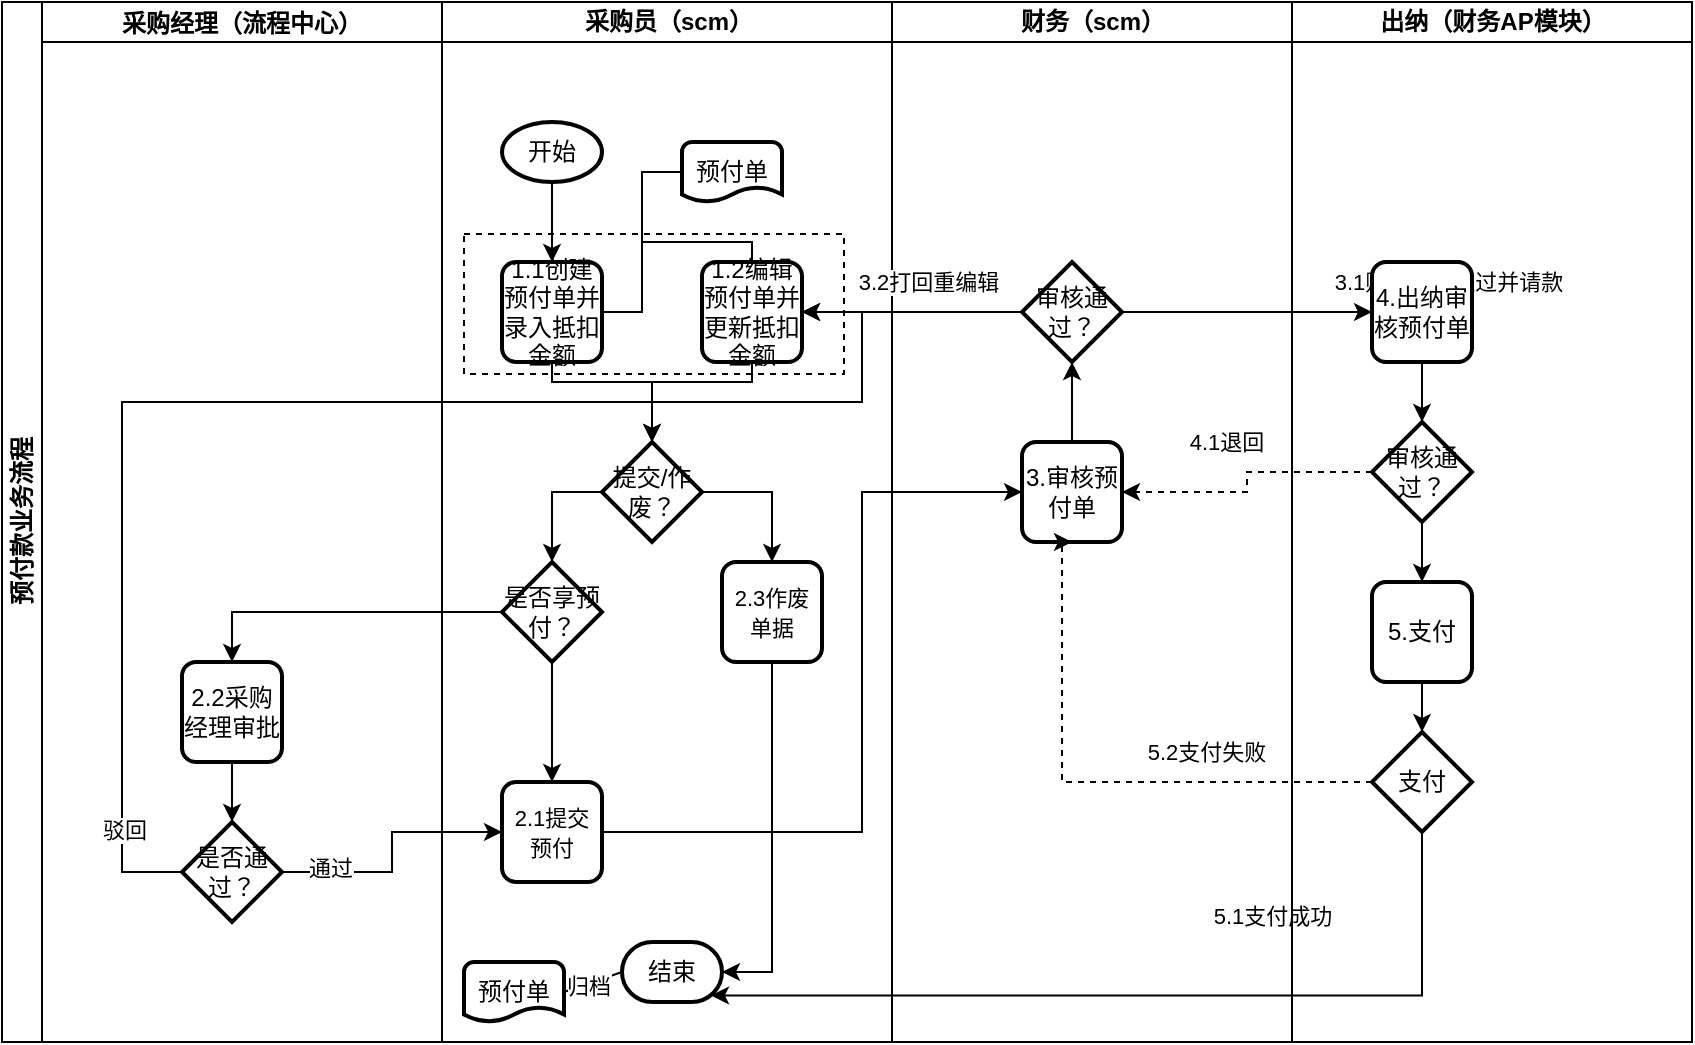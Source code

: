 <mxfile version="19.0.3" type="github" pages="3">
  <diagram id="W6HGTKn-jRhKpeLh2AHC" name="预付业务流程">
    <mxGraphModel dx="912" dy="620" grid="1" gridSize="10" guides="1" tooltips="1" connect="1" arrows="1" fold="1" page="1" pageScale="2" pageWidth="827" pageHeight="1169" math="0" shadow="0">
      <root>
        <mxCell id="0" />
        <mxCell id="1" parent="0" />
        <mxCell id="T7JFVsmEhw-aMUsfRaLt-5" value="预付款业务流程" style="swimlane;html=1;childLayout=stackLayout;resizeParent=1;resizeParentMax=0;startSize=20;horizontal=0;horizontalStack=1;" vertex="1" parent="1">
          <mxGeometry x="10" y="10" width="845" height="520" as="geometry">
            <mxRectangle x="120" y="90" width="50" height="40" as="alternateBounds" />
          </mxGeometry>
        </mxCell>
        <mxCell id="KYZfh-rwylgW9C_j4u6q-3" value="采购经理（流程中心）" style="swimlane;startSize=20;shadow=0;fontColor=#000000;" vertex="1" parent="T7JFVsmEhw-aMUsfRaLt-5">
          <mxGeometry x="20" width="200" height="520" as="geometry" />
        </mxCell>
        <mxCell id="KYZfh-rwylgW9C_j4u6q-55" value="" style="edgeStyle=orthogonalEdgeStyle;rounded=0;orthogonalLoop=1;jettySize=auto;html=1;fontColor=#000000;startArrow=none;startFill=0;endArrow=classic;endFill=1;strokeColor=#000000;" edge="1" parent="KYZfh-rwylgW9C_j4u6q-3" source="KYZfh-rwylgW9C_j4u6q-4" target="KYZfh-rwylgW9C_j4u6q-54">
          <mxGeometry relative="1" as="geometry" />
        </mxCell>
        <mxCell id="KYZfh-rwylgW9C_j4u6q-4" value="2.2采购经理审批" style="rounded=1;whiteSpace=wrap;html=1;absoluteArcSize=1;arcSize=14;strokeWidth=2;imageWidth=12;imageHeight=12;" vertex="1" parent="KYZfh-rwylgW9C_j4u6q-3">
          <mxGeometry x="70" y="330" width="50" height="50" as="geometry" />
        </mxCell>
        <mxCell id="KYZfh-rwylgW9C_j4u6q-54" value="是否通过？" style="strokeWidth=2;html=1;shape=mxgraph.flowchart.decision;whiteSpace=wrap;" vertex="1" parent="KYZfh-rwylgW9C_j4u6q-3">
          <mxGeometry x="70" y="410" width="50" height="50" as="geometry" />
        </mxCell>
        <mxCell id="T7JFVsmEhw-aMUsfRaLt-6" value="采购员（scm）" style="swimlane;html=1;startSize=20;" vertex="1" parent="T7JFVsmEhw-aMUsfRaLt-5">
          <mxGeometry x="220" width="225" height="520" as="geometry" />
        </mxCell>
        <mxCell id="T7JFVsmEhw-aMUsfRaLt-48" value="" style="rounded=0;whiteSpace=wrap;html=1;dashed=1;" vertex="1" parent="T7JFVsmEhw-aMUsfRaLt-6">
          <mxGeometry x="11" y="116" width="190" height="70" as="geometry" />
        </mxCell>
        <mxCell id="T7JFVsmEhw-aMUsfRaLt-1" value="开始" style="strokeWidth=2;html=1;shape=mxgraph.flowchart.start_1;whiteSpace=wrap;" vertex="1" parent="T7JFVsmEhw-aMUsfRaLt-6">
          <mxGeometry x="30" y="60" width="50" height="30" as="geometry" />
        </mxCell>
        <mxCell id="T7JFVsmEhw-aMUsfRaLt-9" value="" style="edgeStyle=orthogonalEdgeStyle;rounded=0;orthogonalLoop=1;jettySize=auto;html=1;entryX=0.5;entryY=0;entryDx=0;entryDy=0;entryPerimeter=0;" edge="1" parent="T7JFVsmEhw-aMUsfRaLt-6" source="T7JFVsmEhw-aMUsfRaLt-2" target="T7JFVsmEhw-aMUsfRaLt-30">
          <mxGeometry relative="1" as="geometry">
            <Array as="points">
              <mxPoint x="55" y="190" />
              <mxPoint x="105" y="190" />
            </Array>
          </mxGeometry>
        </mxCell>
        <mxCell id="T7JFVsmEhw-aMUsfRaLt-38" style="edgeStyle=orthogonalEdgeStyle;rounded=0;orthogonalLoop=1;jettySize=auto;html=1;entryX=0;entryY=0.5;entryDx=0;entryDy=0;entryPerimeter=0;endArrow=none;endFill=0;" edge="1" parent="T7JFVsmEhw-aMUsfRaLt-6" source="T7JFVsmEhw-aMUsfRaLt-2" target="T7JFVsmEhw-aMUsfRaLt-37">
          <mxGeometry relative="1" as="geometry" />
        </mxCell>
        <mxCell id="T7JFVsmEhw-aMUsfRaLt-2" value="1.1创建预付单并录入抵扣金额" style="rounded=1;whiteSpace=wrap;html=1;absoluteArcSize=1;arcSize=14;strokeWidth=2;imageWidth=12;imageHeight=12;" vertex="1" parent="T7JFVsmEhw-aMUsfRaLt-6">
          <mxGeometry x="30" y="130" width="50" height="50" as="geometry" />
        </mxCell>
        <mxCell id="T7JFVsmEhw-aMUsfRaLt-3" value="" style="edgeStyle=orthogonalEdgeStyle;rounded=0;orthogonalLoop=1;jettySize=auto;html=1;" edge="1" parent="T7JFVsmEhw-aMUsfRaLt-6" source="T7JFVsmEhw-aMUsfRaLt-1" target="T7JFVsmEhw-aMUsfRaLt-2">
          <mxGeometry relative="1" as="geometry" />
        </mxCell>
        <mxCell id="T7JFVsmEhw-aMUsfRaLt-21" value="结束" style="strokeWidth=2;html=1;shape=mxgraph.flowchart.terminator;whiteSpace=wrap;direction=west;" vertex="1" parent="T7JFVsmEhw-aMUsfRaLt-6">
          <mxGeometry x="90" y="470" width="50" height="30" as="geometry" />
        </mxCell>
        <mxCell id="T7JFVsmEhw-aMUsfRaLt-39" style="edgeStyle=orthogonalEdgeStyle;rounded=0;orthogonalLoop=1;jettySize=auto;html=1;entryX=0;entryY=0.5;entryDx=0;entryDy=0;entryPerimeter=0;endArrow=none;endFill=0;" edge="1" parent="T7JFVsmEhw-aMUsfRaLt-6" source="T7JFVsmEhw-aMUsfRaLt-22" target="T7JFVsmEhw-aMUsfRaLt-37">
          <mxGeometry relative="1" as="geometry">
            <Array as="points">
              <mxPoint x="155" y="120" />
              <mxPoint x="100" y="120" />
              <mxPoint x="100" y="85" />
            </Array>
          </mxGeometry>
        </mxCell>
        <mxCell id="T7JFVsmEhw-aMUsfRaLt-22" value="1.2编辑预付单并更新抵扣金额" style="rounded=1;whiteSpace=wrap;html=1;absoluteArcSize=1;arcSize=14;strokeWidth=2;imageWidth=12;imageHeight=12;" vertex="1" parent="T7JFVsmEhw-aMUsfRaLt-6">
          <mxGeometry x="130" y="130" width="50" height="50" as="geometry" />
        </mxCell>
        <mxCell id="T7JFVsmEhw-aMUsfRaLt-32" style="edgeStyle=orthogonalEdgeStyle;rounded=0;orthogonalLoop=1;jettySize=auto;html=1;entryX=0.5;entryY=0;entryDx=0;entryDy=0;" edge="1" parent="T7JFVsmEhw-aMUsfRaLt-6" source="T7JFVsmEhw-aMUsfRaLt-30" target="T7JFVsmEhw-aMUsfRaLt-53">
          <mxGeometry relative="1" as="geometry" />
        </mxCell>
        <mxCell id="KYZfh-rwylgW9C_j4u6q-52" style="edgeStyle=orthogonalEdgeStyle;rounded=0;orthogonalLoop=1;jettySize=auto;html=1;entryX=0.5;entryY=0;entryDx=0;entryDy=0;entryPerimeter=0;fontColor=#000000;startArrow=none;startFill=0;endArrow=classic;endFill=1;strokeColor=#000000;exitX=0;exitY=0.5;exitDx=0;exitDy=0;exitPerimeter=0;" edge="1" parent="T7JFVsmEhw-aMUsfRaLt-6" source="T7JFVsmEhw-aMUsfRaLt-30" target="KYZfh-rwylgW9C_j4u6q-50">
          <mxGeometry relative="1" as="geometry" />
        </mxCell>
        <mxCell id="T7JFVsmEhw-aMUsfRaLt-30" value="提交/作废？" style="strokeWidth=2;html=1;shape=mxgraph.flowchart.decision;whiteSpace=wrap;" vertex="1" parent="T7JFVsmEhw-aMUsfRaLt-6">
          <mxGeometry x="80" y="220" width="50" height="50" as="geometry" />
        </mxCell>
        <mxCell id="T7JFVsmEhw-aMUsfRaLt-31" style="edgeStyle=orthogonalEdgeStyle;rounded=0;orthogonalLoop=1;jettySize=auto;html=1;entryX=0.5;entryY=0;entryDx=0;entryDy=0;entryPerimeter=0;exitX=0.5;exitY=1;exitDx=0;exitDy=0;" edge="1" parent="T7JFVsmEhw-aMUsfRaLt-6" source="T7JFVsmEhw-aMUsfRaLt-22" target="T7JFVsmEhw-aMUsfRaLt-30">
          <mxGeometry relative="1" as="geometry">
            <mxPoint x="155" y="210" as="targetPoint" />
            <Array as="points">
              <mxPoint x="155" y="190" />
              <mxPoint x="105" y="190" />
            </Array>
          </mxGeometry>
        </mxCell>
        <mxCell id="T7JFVsmEhw-aMUsfRaLt-37" value="预付单" style="strokeWidth=2;html=1;shape=mxgraph.flowchart.document2;whiteSpace=wrap;size=0.25;" vertex="1" parent="T7JFVsmEhw-aMUsfRaLt-6">
          <mxGeometry x="120" y="70" width="50" height="30" as="geometry" />
        </mxCell>
        <mxCell id="KYZfh-rwylgW9C_j4u6q-51" style="edgeStyle=none;rounded=0;orthogonalLoop=1;jettySize=auto;html=1;exitX=0.5;exitY=0;exitDx=0;exitDy=0;fontColor=#000000;startArrow=none;startFill=0;endArrow=classic;endFill=1;strokeColor=#F19C99;exitPerimeter=0;" edge="1" parent="T7JFVsmEhw-aMUsfRaLt-6" source="KYZfh-rwylgW9C_j4u6q-50" target="KYZfh-rwylgW9C_j4u6q-50">
          <mxGeometry relative="1" as="geometry" />
        </mxCell>
        <mxCell id="T7JFVsmEhw-aMUsfRaLt-50" value="&lt;span style=&quot;font-size: 11px; background-color: rgb(255, 255, 255);&quot;&gt;2.1提交预付&lt;/span&gt;" style="rounded=1;whiteSpace=wrap;html=1;absoluteArcSize=1;arcSize=14;strokeWidth=2;imageWidth=12;imageHeight=12;" vertex="1" parent="T7JFVsmEhw-aMUsfRaLt-6">
          <mxGeometry x="30" y="390" width="50" height="50" as="geometry" />
        </mxCell>
        <mxCell id="T7JFVsmEhw-aMUsfRaLt-54" style="edgeStyle=orthogonalEdgeStyle;rounded=0;orthogonalLoop=1;jettySize=auto;html=1;entryX=0;entryY=0.5;entryDx=0;entryDy=0;entryPerimeter=0;endArrow=classic;endFill=1;exitX=0.5;exitY=1;exitDx=0;exitDy=0;" edge="1" parent="T7JFVsmEhw-aMUsfRaLt-6" source="T7JFVsmEhw-aMUsfRaLt-53" target="T7JFVsmEhw-aMUsfRaLt-21">
          <mxGeometry relative="1" as="geometry" />
        </mxCell>
        <mxCell id="T7JFVsmEhw-aMUsfRaLt-53" value="&lt;span style=&quot;font-size: 11px; background-color: rgb(255, 255, 255);&quot;&gt;2.3作废单据&lt;/span&gt;" style="rounded=1;whiteSpace=wrap;html=1;absoluteArcSize=1;arcSize=14;strokeWidth=2;imageWidth=12;imageHeight=12;" vertex="1" parent="T7JFVsmEhw-aMUsfRaLt-6">
          <mxGeometry x="140" y="280" width="50" height="50" as="geometry" />
        </mxCell>
        <mxCell id="KYZfh-rwylgW9C_j4u6q-61" style="edgeStyle=none;rounded=0;orthogonalLoop=1;jettySize=auto;html=1;fontColor=#000000;startArrow=none;startFill=0;endArrow=classic;endFill=1;strokeColor=#000000;" edge="1" parent="T7JFVsmEhw-aMUsfRaLt-6" source="KYZfh-rwylgW9C_j4u6q-50" target="T7JFVsmEhw-aMUsfRaLt-50">
          <mxGeometry relative="1" as="geometry" />
        </mxCell>
        <mxCell id="KYZfh-rwylgW9C_j4u6q-50" value="是否享预付？" style="strokeWidth=2;html=1;shape=mxgraph.flowchart.decision;whiteSpace=wrap;" vertex="1" parent="T7JFVsmEhw-aMUsfRaLt-6">
          <mxGeometry x="30" y="280" width="50" height="50" as="geometry" />
        </mxCell>
        <mxCell id="KYZfh-rwylgW9C_j4u6q-83" value="预付单" style="strokeWidth=2;html=1;shape=mxgraph.flowchart.document2;whiteSpace=wrap;size=0.25;" vertex="1" parent="T7JFVsmEhw-aMUsfRaLt-6">
          <mxGeometry x="11" y="480" width="50" height="30" as="geometry" />
        </mxCell>
        <mxCell id="KYZfh-rwylgW9C_j4u6q-84" value="" style="endArrow=none;html=1;rounded=0;fontColor=#000000;strokeColor=#000000;exitX=1;exitY=0.5;exitDx=0;exitDy=0;exitPerimeter=0;entryX=1;entryY=0.5;entryDx=0;entryDy=0;entryPerimeter=0;" edge="1" parent="T7JFVsmEhw-aMUsfRaLt-6" source="T7JFVsmEhw-aMUsfRaLt-21" target="KYZfh-rwylgW9C_j4u6q-83">
          <mxGeometry width="50" height="50" relative="1" as="geometry">
            <mxPoint x="190" y="330" as="sourcePoint" />
            <mxPoint x="240" y="280" as="targetPoint" />
          </mxGeometry>
        </mxCell>
        <mxCell id="KYZfh-rwylgW9C_j4u6q-85" value="归档" style="edgeLabel;html=1;align=center;verticalAlign=middle;resizable=0;points=[];fontColor=#000000;" vertex="1" connectable="0" parent="KYZfh-rwylgW9C_j4u6q-84">
          <mxGeometry x="0.241" y="1" relative="1" as="geometry">
            <mxPoint as="offset" />
          </mxGeometry>
        </mxCell>
        <mxCell id="T7JFVsmEhw-aMUsfRaLt-7" value="财务（scm）" style="swimlane;html=1;startSize=20;" vertex="1" parent="T7JFVsmEhw-aMUsfRaLt-5">
          <mxGeometry x="445" width="200" height="520" as="geometry" />
        </mxCell>
        <mxCell id="T7JFVsmEhw-aMUsfRaLt-15" value="" style="edgeStyle=orthogonalEdgeStyle;rounded=0;orthogonalLoop=1;jettySize=auto;html=1;" edge="1" parent="T7JFVsmEhw-aMUsfRaLt-7" source="T7JFVsmEhw-aMUsfRaLt-10" target="T7JFVsmEhw-aMUsfRaLt-14">
          <mxGeometry relative="1" as="geometry" />
        </mxCell>
        <mxCell id="T7JFVsmEhw-aMUsfRaLt-10" value="3.审核预付单" style="rounded=1;whiteSpace=wrap;html=1;absoluteArcSize=1;arcSize=14;strokeWidth=2;" vertex="1" parent="T7JFVsmEhw-aMUsfRaLt-7">
          <mxGeometry x="65" y="220" width="50" height="50" as="geometry" />
        </mxCell>
        <mxCell id="T7JFVsmEhw-aMUsfRaLt-14" value="审核通过？" style="strokeWidth=2;html=1;shape=mxgraph.flowchart.decision;whiteSpace=wrap;" vertex="1" parent="T7JFVsmEhw-aMUsfRaLt-7">
          <mxGeometry x="65" y="130" width="50" height="50" as="geometry" />
        </mxCell>
        <mxCell id="T7JFVsmEhw-aMUsfRaLt-19" style="rounded=0;orthogonalLoop=1;jettySize=auto;html=1;entryX=0;entryY=0.5;entryDx=0;entryDy=0;" edge="1" parent="T7JFVsmEhw-aMUsfRaLt-5" source="T7JFVsmEhw-aMUsfRaLt-14" target="T7JFVsmEhw-aMUsfRaLt-41">
          <mxGeometry relative="1" as="geometry" />
        </mxCell>
        <mxCell id="T7JFVsmEhw-aMUsfRaLt-20" value="3.1财务审核通过并请款" style="edgeLabel;html=1;align=center;verticalAlign=middle;resizable=0;points=[];" vertex="1" connectable="0" parent="T7JFVsmEhw-aMUsfRaLt-19">
          <mxGeometry x="-0.833" y="-3" relative="1" as="geometry">
            <mxPoint x="152" y="-18" as="offset" />
          </mxGeometry>
        </mxCell>
        <mxCell id="T7JFVsmEhw-aMUsfRaLt-23" style="edgeStyle=orthogonalEdgeStyle;rounded=0;orthogonalLoop=1;jettySize=auto;html=1;" edge="1" parent="T7JFVsmEhw-aMUsfRaLt-5" source="T7JFVsmEhw-aMUsfRaLt-14" target="T7JFVsmEhw-aMUsfRaLt-22">
          <mxGeometry relative="1" as="geometry" />
        </mxCell>
        <mxCell id="T7JFVsmEhw-aMUsfRaLt-29" value="3.2打回重编辑" style="edgeLabel;html=1;align=center;verticalAlign=middle;resizable=0;points=[];" vertex="1" connectable="0" parent="T7JFVsmEhw-aMUsfRaLt-23">
          <mxGeometry x="-0.143" y="1" relative="1" as="geometry">
            <mxPoint y="-16" as="offset" />
          </mxGeometry>
        </mxCell>
        <mxCell id="T7JFVsmEhw-aMUsfRaLt-25" style="edgeStyle=orthogonalEdgeStyle;rounded=0;orthogonalLoop=1;jettySize=auto;html=1;exitX=0.5;exitY=1;exitDx=0;exitDy=0;exitPerimeter=0;entryX=0.11;entryY=0.11;entryDx=0;entryDy=0;entryPerimeter=0;" edge="1" parent="T7JFVsmEhw-aMUsfRaLt-5" source="T7JFVsmEhw-aMUsfRaLt-16" target="T7JFVsmEhw-aMUsfRaLt-21">
          <mxGeometry relative="1" as="geometry">
            <mxPoint x="350" y="485" as="targetPoint" />
            <Array as="points">
              <mxPoint x="710" y="497" />
            </Array>
          </mxGeometry>
        </mxCell>
        <mxCell id="T7JFVsmEhw-aMUsfRaLt-26" value="5.1支付成功" style="edgeLabel;html=1;align=center;verticalAlign=middle;resizable=0;points=[];" vertex="1" connectable="0" parent="T7JFVsmEhw-aMUsfRaLt-25">
          <mxGeometry x="-0.781" y="-4" relative="1" as="geometry">
            <mxPoint x="-71" y="-6" as="offset" />
          </mxGeometry>
        </mxCell>
        <mxCell id="T7JFVsmEhw-aMUsfRaLt-27" style="edgeStyle=orthogonalEdgeStyle;rounded=0;orthogonalLoop=1;jettySize=auto;html=1;entryX=0.5;entryY=1;entryDx=0;entryDy=0;exitX=0;exitY=0.5;exitDx=0;exitDy=0;exitPerimeter=0;dashed=1;" edge="1" parent="T7JFVsmEhw-aMUsfRaLt-5" source="T7JFVsmEhw-aMUsfRaLt-16" target="T7JFVsmEhw-aMUsfRaLt-10">
          <mxGeometry relative="1" as="geometry">
            <Array as="points">
              <mxPoint x="530" y="390" />
              <mxPoint x="530" y="270" />
            </Array>
          </mxGeometry>
        </mxCell>
        <mxCell id="T7JFVsmEhw-aMUsfRaLt-28" value="5.2支付失败" style="edgeLabel;html=1;align=center;verticalAlign=middle;resizable=0;points=[];" vertex="1" connectable="0" parent="T7JFVsmEhw-aMUsfRaLt-27">
          <mxGeometry x="-0.719" y="1" relative="1" as="geometry">
            <mxPoint x="-44" y="-16" as="offset" />
          </mxGeometry>
        </mxCell>
        <mxCell id="T7JFVsmEhw-aMUsfRaLt-8" value="出纳（财务AP模块）" style="swimlane;html=1;startSize=20;" vertex="1" parent="T7JFVsmEhw-aMUsfRaLt-5">
          <mxGeometry x="645" width="200" height="520" as="geometry" />
        </mxCell>
        <mxCell id="T7JFVsmEhw-aMUsfRaLt-16" value="支付" style="strokeWidth=2;html=1;shape=mxgraph.flowchart.decision;whiteSpace=wrap;" vertex="1" parent="T7JFVsmEhw-aMUsfRaLt-8">
          <mxGeometry x="40" y="365" width="50" height="50" as="geometry" />
        </mxCell>
        <mxCell id="T7JFVsmEhw-aMUsfRaLt-43" style="edgeStyle=orthogonalEdgeStyle;rounded=0;orthogonalLoop=1;jettySize=auto;html=1;entryX=0.5;entryY=0;entryDx=0;entryDy=0;entryPerimeter=0;endArrow=classic;endFill=1;" edge="1" parent="T7JFVsmEhw-aMUsfRaLt-8" source="T7JFVsmEhw-aMUsfRaLt-41" target="T7JFVsmEhw-aMUsfRaLt-42">
          <mxGeometry relative="1" as="geometry" />
        </mxCell>
        <mxCell id="T7JFVsmEhw-aMUsfRaLt-41" value="4.出纳审核预付单" style="rounded=1;whiteSpace=wrap;html=1;absoluteArcSize=1;arcSize=14;strokeWidth=2;" vertex="1" parent="T7JFVsmEhw-aMUsfRaLt-8">
          <mxGeometry x="40" y="130" width="50" height="50" as="geometry" />
        </mxCell>
        <mxCell id="T7JFVsmEhw-aMUsfRaLt-44" style="edgeStyle=orthogonalEdgeStyle;rounded=0;orthogonalLoop=1;jettySize=auto;html=1;entryX=0.5;entryY=0;entryDx=0;entryDy=0;endArrow=classic;endFill=1;" edge="1" parent="T7JFVsmEhw-aMUsfRaLt-8" source="T7JFVsmEhw-aMUsfRaLt-42" target="T7JFVsmEhw-aMUsfRaLt-55">
          <mxGeometry relative="1" as="geometry">
            <mxPoint x="65" y="290" as="targetPoint" />
          </mxGeometry>
        </mxCell>
        <mxCell id="T7JFVsmEhw-aMUsfRaLt-42" value="审核通过？" style="strokeWidth=2;html=1;shape=mxgraph.flowchart.decision;whiteSpace=wrap;" vertex="1" parent="T7JFVsmEhw-aMUsfRaLt-8">
          <mxGeometry x="40" y="210" width="50" height="50" as="geometry" />
        </mxCell>
        <mxCell id="T7JFVsmEhw-aMUsfRaLt-56" style="edgeStyle=orthogonalEdgeStyle;rounded=0;orthogonalLoop=1;jettySize=auto;html=1;endArrow=classic;endFill=1;" edge="1" parent="T7JFVsmEhw-aMUsfRaLt-8" source="T7JFVsmEhw-aMUsfRaLt-55" target="T7JFVsmEhw-aMUsfRaLt-16">
          <mxGeometry relative="1" as="geometry" />
        </mxCell>
        <mxCell id="T7JFVsmEhw-aMUsfRaLt-55" value="5.支付" style="rounded=1;whiteSpace=wrap;html=1;absoluteArcSize=1;arcSize=14;strokeWidth=2;" vertex="1" parent="T7JFVsmEhw-aMUsfRaLt-8">
          <mxGeometry x="40" y="290" width="50" height="50" as="geometry" />
        </mxCell>
        <mxCell id="T7JFVsmEhw-aMUsfRaLt-45" style="edgeStyle=orthogonalEdgeStyle;rounded=0;orthogonalLoop=1;jettySize=auto;html=1;entryX=1;entryY=0.5;entryDx=0;entryDy=0;endArrow=classic;endFill=1;dashed=1;" edge="1" parent="T7JFVsmEhw-aMUsfRaLt-5" source="T7JFVsmEhw-aMUsfRaLt-42" target="T7JFVsmEhw-aMUsfRaLt-10">
          <mxGeometry relative="1" as="geometry" />
        </mxCell>
        <mxCell id="T7JFVsmEhw-aMUsfRaLt-46" value="4.1退回" style="edgeLabel;html=1;align=center;verticalAlign=middle;resizable=0;points=[];" vertex="1" connectable="0" parent="T7JFVsmEhw-aMUsfRaLt-45">
          <mxGeometry x="-0.243" y="-2" relative="1" as="geometry">
            <mxPoint x="-22" y="-13" as="offset" />
          </mxGeometry>
        </mxCell>
        <mxCell id="T7JFVsmEhw-aMUsfRaLt-52" style="edgeStyle=orthogonalEdgeStyle;rounded=0;orthogonalLoop=1;jettySize=auto;html=1;entryX=0;entryY=0.5;entryDx=0;entryDy=0;endArrow=classic;endFill=1;exitX=1;exitY=0.5;exitDx=0;exitDy=0;" edge="1" parent="T7JFVsmEhw-aMUsfRaLt-5" source="T7JFVsmEhw-aMUsfRaLt-50" target="T7JFVsmEhw-aMUsfRaLt-10">
          <mxGeometry relative="1" as="geometry">
            <Array as="points">
              <mxPoint x="430" y="415" />
              <mxPoint x="430" y="245" />
            </Array>
          </mxGeometry>
        </mxCell>
        <mxCell id="KYZfh-rwylgW9C_j4u6q-53" style="edgeStyle=orthogonalEdgeStyle;rounded=0;orthogonalLoop=1;jettySize=auto;html=1;entryX=0.5;entryY=0;entryDx=0;entryDy=0;fontColor=#000000;startArrow=none;startFill=0;endArrow=classic;endFill=1;strokeColor=#000000;" edge="1" parent="T7JFVsmEhw-aMUsfRaLt-5" source="KYZfh-rwylgW9C_j4u6q-50" target="KYZfh-rwylgW9C_j4u6q-4">
          <mxGeometry relative="1" as="geometry" />
        </mxCell>
        <mxCell id="KYZfh-rwylgW9C_j4u6q-56" style="edgeStyle=orthogonalEdgeStyle;rounded=0;orthogonalLoop=1;jettySize=auto;html=1;entryX=0;entryY=0.5;entryDx=0;entryDy=0;fontColor=#000000;startArrow=none;startFill=0;endArrow=classic;endFill=1;strokeColor=#000000;" edge="1" parent="T7JFVsmEhw-aMUsfRaLt-5" source="KYZfh-rwylgW9C_j4u6q-54" target="T7JFVsmEhw-aMUsfRaLt-50">
          <mxGeometry relative="1" as="geometry" />
        </mxCell>
        <mxCell id="KYZfh-rwylgW9C_j4u6q-58" value="通过" style="edgeLabel;html=1;align=center;verticalAlign=middle;resizable=0;points=[];fontColor=#000000;" vertex="1" connectable="0" parent="KYZfh-rwylgW9C_j4u6q-56">
          <mxGeometry x="-0.631" y="2" relative="1" as="geometry">
            <mxPoint as="offset" />
          </mxGeometry>
        </mxCell>
        <mxCell id="KYZfh-rwylgW9C_j4u6q-57" style="edgeStyle=orthogonalEdgeStyle;rounded=0;orthogonalLoop=1;jettySize=auto;html=1;entryX=1;entryY=0.5;entryDx=0;entryDy=0;fontColor=#000000;startArrow=none;startFill=0;endArrow=classic;endFill=1;strokeColor=#000000;" edge="1" parent="T7JFVsmEhw-aMUsfRaLt-5" source="KYZfh-rwylgW9C_j4u6q-54" target="T7JFVsmEhw-aMUsfRaLt-22">
          <mxGeometry relative="1" as="geometry">
            <Array as="points">
              <mxPoint x="60" y="435" />
              <mxPoint x="60" y="200" />
              <mxPoint x="430" y="200" />
              <mxPoint x="430" y="155" />
            </Array>
          </mxGeometry>
        </mxCell>
        <mxCell id="KYZfh-rwylgW9C_j4u6q-59" value="驳回" style="edgeLabel;html=1;align=center;verticalAlign=middle;resizable=0;points=[];fontColor=#000000;" vertex="1" connectable="0" parent="KYZfh-rwylgW9C_j4u6q-57">
          <mxGeometry x="-0.855" y="-1" relative="1" as="geometry">
            <mxPoint as="offset" />
          </mxGeometry>
        </mxCell>
      </root>
    </mxGraphModel>
  </diagram>
  <diagram id="K-5mYq-RlFeXvGJZ31WC" name="Page-2">
    <mxGraphModel dx="2347" dy="2202" grid="1" gridSize="10" guides="1" tooltips="1" connect="1" arrows="1" fold="1" page="1" pageScale="1" pageWidth="827" pageHeight="1169" math="0" shadow="0">
      <root>
        <mxCell id="0" />
        <mxCell id="1" parent="0" />
        <mxCell id="NPbo-P_FXA39iaJVr_Wb-4" value="" style="rounded=0;whiteSpace=wrap;html=1;shadow=0;fillColor=#fff2cc;strokeColor=#d6b656;" vertex="1" parent="1">
          <mxGeometry x="187" y="549" width="693" height="318" as="geometry" />
        </mxCell>
        <mxCell id="7pUqCuliJamKVBH40N4q-13" value="" style="group" vertex="1" connectable="0" parent="1">
          <mxGeometry x="270" y="210" width="120" height="170" as="geometry" />
        </mxCell>
        <mxCell id="7pUqCuliJamKVBH40N4q-7" value="" style="rounded=0;whiteSpace=wrap;html=1;shadow=0;" vertex="1" parent="7pUqCuliJamKVBH40N4q-13">
          <mxGeometry y="30" width="120" height="140" as="geometry" />
        </mxCell>
        <mxCell id="7pUqCuliJamKVBH40N4q-8" value="预付（新）" style="text;html=1;strokeColor=none;fillColor=none;align=center;verticalAlign=middle;whiteSpace=wrap;rounded=0;shadow=0;" vertex="1" parent="7pUqCuliJamKVBH40N4q-13">
          <mxGeometry x="60" width="60" height="30" as="geometry" />
        </mxCell>
        <mxCell id="7pUqCuliJamKVBH40N4q-14" value="" style="group" vertex="1" connectable="0" parent="1">
          <mxGeometry x="270" y="380" width="120" height="230" as="geometry" />
        </mxCell>
        <mxCell id="7pUqCuliJamKVBH40N4q-1" value="" style="rounded=0;whiteSpace=wrap;html=1;" vertex="1" parent="7pUqCuliJamKVBH40N4q-14">
          <mxGeometry y="40.588" width="120" height="189.412" as="geometry" />
        </mxCell>
        <mxCell id="7pUqCuliJamKVBH40N4q-2" value="结算" style="text;html=1;strokeColor=none;fillColor=none;align=center;verticalAlign=middle;whiteSpace=wrap;rounded=0;" vertex="1" parent="7pUqCuliJamKVBH40N4q-14">
          <mxGeometry x="60" width="60" height="40.588" as="geometry" />
        </mxCell>
        <mxCell id="7pUqCuliJamKVBH40N4q-15" value="" style="group" vertex="1" connectable="0" parent="1">
          <mxGeometry x="270" y="617" width="120" height="170" as="geometry" />
        </mxCell>
        <mxCell id="7pUqCuliJamKVBH40N4q-5" value="" style="rounded=0;whiteSpace=wrap;html=1;" vertex="1" parent="7pUqCuliJamKVBH40N4q-15">
          <mxGeometry y="30" width="120" height="140" as="geometry" />
        </mxCell>
        <mxCell id="7pUqCuliJamKVBH40N4q-6" value="发票" style="text;html=1;strokeColor=none;fillColor=none;align=center;verticalAlign=middle;whiteSpace=wrap;rounded=0;" vertex="1" parent="7pUqCuliJamKVBH40N4q-15">
          <mxGeometry x="60" width="60" height="30" as="geometry" />
        </mxCell>
        <mxCell id="7pUqCuliJamKVBH40N4q-16" value="" style="group" vertex="1" connectable="0" parent="1">
          <mxGeometry x="660" y="556" width="120" height="170" as="geometry" />
        </mxCell>
        <mxCell id="7pUqCuliJamKVBH40N4q-3" value="" style="rounded=0;whiteSpace=wrap;html=1;" vertex="1" parent="7pUqCuliJamKVBH40N4q-16">
          <mxGeometry y="30" width="120" height="140" as="geometry" />
        </mxCell>
        <mxCell id="7pUqCuliJamKVBH40N4q-4" value="ims" style="text;html=1;strokeColor=none;fillColor=none;align=center;verticalAlign=middle;whiteSpace=wrap;rounded=0;" vertex="1" parent="7pUqCuliJamKVBH40N4q-16">
          <mxGeometry x="60" width="60" height="30" as="geometry" />
        </mxCell>
        <mxCell id="7pUqCuliJamKVBH40N4q-17" value="" style="group" vertex="1" connectable="0" parent="1">
          <mxGeometry x="660" y="319" width="120" height="170" as="geometry" />
        </mxCell>
        <mxCell id="7pUqCuliJamKVBH40N4q-11" value="" style="rounded=0;whiteSpace=wrap;html=1;" vertex="1" parent="7pUqCuliJamKVBH40N4q-17">
          <mxGeometry y="30" width="120" height="140" as="geometry" />
        </mxCell>
        <mxCell id="7pUqCuliJamKVBH40N4q-12" value="AP" style="text;html=1;strokeColor=none;fillColor=none;align=center;verticalAlign=middle;whiteSpace=wrap;rounded=0;" vertex="1" parent="7pUqCuliJamKVBH40N4q-17">
          <mxGeometry x="60" width="60" height="30" as="geometry" />
        </mxCell>
        <mxCell id="7pUqCuliJamKVBH40N4q-18" value="" style="group" vertex="1" connectable="0" parent="1">
          <mxGeometry x="660" y="120" width="120" height="170" as="geometry" />
        </mxCell>
        <mxCell id="7pUqCuliJamKVBH40N4q-9" value="" style="rounded=0;whiteSpace=wrap;html=1;" vertex="1" parent="7pUqCuliJamKVBH40N4q-18">
          <mxGeometry y="30" width="120" height="140" as="geometry" />
        </mxCell>
        <mxCell id="7pUqCuliJamKVBH40N4q-10" value="资金" style="text;html=1;strokeColor=none;fillColor=none;align=center;verticalAlign=middle;whiteSpace=wrap;rounded=0;" vertex="1" parent="7pUqCuliJamKVBH40N4q-18">
          <mxGeometry x="60" width="60" height="30" as="geometry" />
        </mxCell>
        <mxCell id="7pUqCuliJamKVBH40N4q-19" style="rounded=0;orthogonalLoop=1;jettySize=auto;html=1;entryX=0;entryY=0.25;entryDx=0;entryDy=0;endArrow=classic;endFill=1;exitX=1;exitY=0.5;exitDx=0;exitDy=0;" edge="1" parent="1" source="7pUqCuliJamKVBH40N4q-40" target="7pUqCuliJamKVBH40N4q-9">
          <mxGeometry relative="1" as="geometry" />
        </mxCell>
        <mxCell id="7pUqCuliJamKVBH40N4q-20" value="请款(old)" style="edgeLabel;html=1;align=center;verticalAlign=middle;resizable=0;points=[];" vertex="1" connectable="0" parent="7pUqCuliJamKVBH40N4q-19">
          <mxGeometry x="-0.214" y="1" relative="1" as="geometry">
            <mxPoint x="-67" y="-22" as="offset" />
          </mxGeometry>
        </mxCell>
        <mxCell id="7pUqCuliJamKVBH40N4q-21" style="edgeStyle=none;rounded=0;orthogonalLoop=1;jettySize=auto;html=1;endArrow=classic;endFill=1;entryX=0;entryY=0;entryDx=0;entryDy=0;exitX=1;exitY=0.5;exitDx=0;exitDy=0;" edge="1" parent="1" source="7pUqCuliJamKVBH40N4q-7" target="7pUqCuliJamKVBH40N4q-11">
          <mxGeometry relative="1" as="geometry" />
        </mxCell>
        <mxCell id="7pUqCuliJamKVBH40N4q-22" value="资金余额使用" style="edgeLabel;html=1;align=center;verticalAlign=middle;resizable=0;points=[];" vertex="1" connectable="0" parent="7pUqCuliJamKVBH40N4q-21">
          <mxGeometry x="-0.207" y="1" relative="1" as="geometry">
            <mxPoint x="-57" y="-24" as="offset" />
          </mxGeometry>
        </mxCell>
        <mxCell id="7pUqCuliJamKVBH40N4q-23" style="edgeStyle=none;rounded=0;orthogonalLoop=1;jettySize=auto;html=1;entryX=0;entryY=0.5;entryDx=0;entryDy=0;endArrow=classic;endFill=1;fontColor=#009900;startArrow=none;" edge="1" parent="1" source="7pUqCuliJamKVBH40N4q-24" target="7pUqCuliJamKVBH40N4q-3">
          <mxGeometry relative="1" as="geometry" />
        </mxCell>
        <mxCell id="7pUqCuliJamKVBH40N4q-25" style="edgeStyle=none;rounded=0;orthogonalLoop=1;jettySize=auto;html=1;endArrow=classic;endFill=1;exitX=1;exitY=0.75;exitDx=0;exitDy=0;entryX=-0.008;entryY=0.136;entryDx=0;entryDy=0;entryPerimeter=0;fontColor=#009900;" edge="1" parent="1" target="7pUqCuliJamKVBH40N4q-3">
          <mxGeometry relative="1" as="geometry">
            <mxPoint x="390" y="562" as="sourcePoint" />
          </mxGeometry>
        </mxCell>
        <mxCell id="7pUqCuliJamKVBH40N4q-26" value="2.结算单+开票建议同步（对账通过）" style="edgeLabel;html=1;align=center;verticalAlign=middle;resizable=0;points=[];fontColor=#009900;" vertex="1" connectable="0" parent="7pUqCuliJamKVBH40N4q-25">
          <mxGeometry x="-0.515" y="1" relative="1" as="geometry">
            <mxPoint x="15" as="offset" />
          </mxGeometry>
        </mxCell>
        <mxCell id="7pUqCuliJamKVBH40N4q-29" style="edgeStyle=none;rounded=0;orthogonalLoop=1;jettySize=auto;html=1;entryX=0;entryY=0.75;entryDx=0;entryDy=0;endArrow=classic;endFill=1;exitX=1;exitY=0.75;exitDx=0;exitDy=0;fontColor=#009900;startArrow=none;startFill=0;" edge="1" parent="1" source="7pUqCuliJamKVBH40N4q-5" target="7pUqCuliJamKVBH40N4q-3">
          <mxGeometry relative="1" as="geometry" />
        </mxCell>
        <mxCell id="7pUqCuliJamKVBH40N4q-30" value="4.1发票驳回" style="edgeLabel;html=1;align=center;verticalAlign=middle;resizable=0;points=[];fontColor=#009900;" vertex="1" connectable="0" parent="7pUqCuliJamKVBH40N4q-29">
          <mxGeometry x="-0.23" y="4" relative="1" as="geometry">
            <mxPoint x="27" y="-8" as="offset" />
          </mxGeometry>
        </mxCell>
        <mxCell id="7pUqCuliJamKVBH40N4q-31" value="4.发票合规+明细校验更新" style="edgeStyle=none;rounded=0;orthogonalLoop=1;jettySize=auto;html=1;entryX=1;entryY=1;entryDx=0;entryDy=0;endArrow=classic;endFill=1;exitX=0;exitY=1;exitDx=0;exitDy=0;fontColor=#009900;" edge="1" parent="1" source="7pUqCuliJamKVBH40N4q-3" target="7pUqCuliJamKVBH40N4q-5">
          <mxGeometry x="-0.105" y="4" relative="1" as="geometry">
            <mxPoint as="offset" />
          </mxGeometry>
        </mxCell>
        <mxCell id="7pUqCuliJamKVBH40N4q-32" style="edgeStyle=none;rounded=0;orthogonalLoop=1;jettySize=auto;html=1;entryX=0;entryY=0.25;entryDx=0;entryDy=0;endArrow=classic;endFill=1;exitX=1;exitY=0.25;exitDx=0;exitDy=0;fontColor=#009900;" edge="1" parent="1" source="7pUqCuliJamKVBH40N4q-5" target="7pUqCuliJamKVBH40N4q-3">
          <mxGeometry relative="1" as="geometry" />
        </mxCell>
        <mxCell id="7pUqCuliJamKVBH40N4q-33" value="5.强制审核通过" style="edgeLabel;html=1;align=center;verticalAlign=middle;resizable=0;points=[];fontColor=#009900;" vertex="1" connectable="0" parent="7pUqCuliJamKVBH40N4q-32">
          <mxGeometry x="-0.392" relative="1" as="geometry">
            <mxPoint x="-12" y="-14" as="offset" />
          </mxGeometry>
        </mxCell>
        <mxCell id="7pUqCuliJamKVBH40N4q-34" value="3提交发票（提交发票）" style="edgeStyle=none;rounded=0;orthogonalLoop=1;jettySize=auto;html=1;entryX=1;entryY=1;entryDx=0;entryDy=0;endArrow=none;endFill=0;exitX=0;exitY=0.25;exitDx=0;exitDy=0;fontColor=#009900;startArrow=classic;startFill=1;" edge="1" parent="1" source="7pUqCuliJamKVBH40N4q-3">
          <mxGeometry x="0.397" y="5" relative="1" as="geometry">
            <mxPoint x="390" y="597" as="targetPoint" />
            <mxPoint as="offset" />
          </mxGeometry>
        </mxCell>
        <mxCell id="7pUqCuliJamKVBH40N4q-35" style="edgeStyle=none;rounded=0;orthogonalLoop=1;jettySize=auto;html=1;entryX=0;entryY=0.75;entryDx=0;entryDy=0;endArrow=classic;endFill=1;" edge="1" parent="1" source="7pUqCuliJamKVBH40N4q-1" target="7pUqCuliJamKVBH40N4q-9">
          <mxGeometry relative="1" as="geometry" />
        </mxCell>
        <mxCell id="7pUqCuliJamKVBH40N4q-36" value="请款(old)" style="edgeLabel;html=1;align=center;verticalAlign=middle;resizable=0;points=[];" vertex="1" connectable="0" parent="7pUqCuliJamKVBH40N4q-35">
          <mxGeometry x="-0.162" relative="1" as="geometry">
            <mxPoint x="83" y="-63" as="offset" />
          </mxGeometry>
        </mxCell>
        <mxCell id="7pUqCuliJamKVBH40N4q-37" style="edgeStyle=none;rounded=0;orthogonalLoop=1;jettySize=auto;html=1;entryX=0;entryY=0.25;entryDx=0;entryDy=0;endArrow=classic;endFill=1;exitX=1;exitY=0.75;exitDx=0;exitDy=0;" edge="1" parent="1" source="7pUqCuliJamKVBH40N4q-7" target="7pUqCuliJamKVBH40N4q-11">
          <mxGeometry relative="1" as="geometry" />
        </mxCell>
        <mxCell id="7pUqCuliJamKVBH40N4q-38" value="请款" style="edgeLabel;html=1;align=center;verticalAlign=middle;resizable=0;points=[];" vertex="1" connectable="0" parent="7pUqCuliJamKVBH40N4q-37">
          <mxGeometry x="-0.341" y="3" relative="1" as="geometry">
            <mxPoint x="-49" y="-15" as="offset" />
          </mxGeometry>
        </mxCell>
        <mxCell id="7pUqCuliJamKVBH40N4q-39" value="" style="group" vertex="1" connectable="0" parent="1">
          <mxGeometry x="270" y="40" width="120" height="170" as="geometry" />
        </mxCell>
        <mxCell id="7pUqCuliJamKVBH40N4q-40" value="" style="rounded=0;whiteSpace=wrap;html=1;shadow=0;" vertex="1" parent="7pUqCuliJamKVBH40N4q-39">
          <mxGeometry y="30" width="120" height="140" as="geometry" />
        </mxCell>
        <mxCell id="7pUqCuliJamKVBH40N4q-41" value="预付(old)" style="text;html=1;strokeColor=none;fillColor=none;align=center;verticalAlign=middle;whiteSpace=wrap;rounded=0;shadow=0;" vertex="1" parent="7pUqCuliJamKVBH40N4q-39">
          <mxGeometry x="60" width="60" height="30" as="geometry" />
        </mxCell>
        <mxCell id="7pUqCuliJamKVBH40N4q-42" value="发票余额预占（对账通过）" style="edgeStyle=none;rounded=0;orthogonalLoop=1;jettySize=auto;html=1;entryX=0;entryY=0.5;entryDx=0;entryDy=0;endArrow=classic;endFill=1;strokeColor=#F19C99;" edge="1" parent="1" source="7pUqCuliJamKVBH40N4q-1" target="7pUqCuliJamKVBH40N4q-11">
          <mxGeometry x="0.556" relative="1" as="geometry">
            <mxPoint as="offset" />
          </mxGeometry>
        </mxCell>
        <mxCell id="7pUqCuliJamKVBH40N4q-24" value="1.发票ocr" style="text;html=1;align=center;verticalAlign=middle;resizable=0;points=[];autosize=1;strokeColor=none;fillColor=none;fontColor=#009900;" vertex="1" parent="1">
          <mxGeometry x="475" y="677" width="70" height="20" as="geometry" />
        </mxCell>
        <mxCell id="NPbo-P_FXA39iaJVr_Wb-1" value="" style="edgeStyle=none;rounded=0;orthogonalLoop=1;jettySize=auto;html=1;entryX=0;entryY=0.5;entryDx=0;entryDy=0;endArrow=none;endFill=1;fontColor=#009900;" edge="1" parent="1" source="7pUqCuliJamKVBH40N4q-5" target="7pUqCuliJamKVBH40N4q-24">
          <mxGeometry relative="1" as="geometry">
            <mxPoint x="390" y="705.909" as="sourcePoint" />
            <mxPoint x="660" y="656" as="targetPoint" />
          </mxGeometry>
        </mxCell>
        <mxCell id="NPbo-P_FXA39iaJVr_Wb-2" style="edgeStyle=orthogonalEdgeStyle;rounded=0;orthogonalLoop=1;jettySize=auto;html=1;fontColor=#009900;endArrow=classic;endFill=1;" edge="1" parent="1" source="7pUqCuliJamKVBH40N4q-3" target="7pUqCuliJamKVBH40N4q-5">
          <mxGeometry relative="1" as="geometry">
            <Array as="points">
              <mxPoint x="720" y="807" />
              <mxPoint x="330" y="807" />
            </Array>
          </mxGeometry>
        </mxCell>
        <mxCell id="NPbo-P_FXA39iaJVr_Wb-3" value="6.同步到票状态" style="edgeLabel;html=1;align=center;verticalAlign=middle;resizable=0;points=[];fontColor=#009900;" vertex="1" connectable="0" parent="NPbo-P_FXA39iaJVr_Wb-2">
          <mxGeometry x="0.002" y="-2" relative="1" as="geometry">
            <mxPoint as="offset" />
          </mxGeometry>
        </mxCell>
        <mxCell id="NPbo-P_FXA39iaJVr_Wb-5" value="请款前" style="text;html=1;strokeColor=none;fillColor=none;align=center;verticalAlign=middle;whiteSpace=wrap;rounded=0;shadow=0;fontColor=#009900;" vertex="1" parent="1">
          <mxGeometry x="200" y="757" width="60" height="30" as="geometry" />
        </mxCell>
        <mxCell id="NPbo-P_FXA39iaJVr_Wb-7" value="" style="edgeStyle=none;rounded=0;orthogonalLoop=1;jettySize=auto;html=1;entryX=0;entryY=0;entryDx=0;entryDy=0;endArrow=none;endFill=1;exitX=1;exitY=0.5;exitDx=0;exitDy=0;" edge="1" parent="1" target="7pUqCuliJamKVBH40N4q-3">
          <mxGeometry relative="1" as="geometry">
            <mxPoint x="390" y="527" as="sourcePoint" />
            <mxPoint x="660" y="586" as="targetPoint" />
          </mxGeometry>
        </mxCell>
        <mxCell id="NPbo-P_FXA39iaJVr_Wb-8" value="7.作废结算单" style="edgeLabel;html=1;align=center;verticalAlign=middle;resizable=0;points=[];fontColor=#009900;" vertex="1" connectable="0" parent="NPbo-P_FXA39iaJVr_Wb-7">
          <mxGeometry x="-0.402" relative="1" as="geometry">
            <mxPoint as="offset" />
          </mxGeometry>
        </mxCell>
        <mxCell id="NPbo-P_FXA39iaJVr_Wb-9" value="" style="group" vertex="1" connectable="0" parent="1">
          <mxGeometry x="660" y="-50" width="120" height="170" as="geometry" />
        </mxCell>
        <mxCell id="NPbo-P_FXA39iaJVr_Wb-10" value="" style="rounded=0;whiteSpace=wrap;html=1;" vertex="1" parent="NPbo-P_FXA39iaJVr_Wb-9">
          <mxGeometry y="30" width="120" height="140" as="geometry" />
        </mxCell>
        <mxCell id="NPbo-P_FXA39iaJVr_Wb-11" value="base" style="text;html=1;strokeColor=none;fillColor=none;align=center;verticalAlign=middle;whiteSpace=wrap;rounded=0;" vertex="1" parent="NPbo-P_FXA39iaJVr_Wb-9">
          <mxGeometry x="60" width="60" height="30" as="geometry" />
        </mxCell>
        <mxCell id="NPbo-P_FXA39iaJVr_Wb-12" style="edgeStyle=none;rounded=0;orthogonalLoop=1;jettySize=auto;html=1;entryX=0;entryY=0.5;entryDx=0;entryDy=0;endArrow=classic;endFill=1;exitX=1;exitY=0.25;exitDx=0;exitDy=0;" edge="1" parent="1" source="7pUqCuliJamKVBH40N4q-1" target="NPbo-P_FXA39iaJVr_Wb-10">
          <mxGeometry relative="1" as="geometry">
            <mxPoint x="400" y="449.091" as="sourcePoint" />
            <mxPoint x="670" y="265" as="targetPoint" />
          </mxGeometry>
        </mxCell>
        <mxCell id="NPbo-P_FXA39iaJVr_Wb-13" value="请款(old)" style="edgeLabel;html=1;align=center;verticalAlign=middle;resizable=0;points=[];" vertex="1" connectable="0" parent="NPbo-P_FXA39iaJVr_Wb-12">
          <mxGeometry x="-0.162" relative="1" as="geometry">
            <mxPoint x="83" y="-63" as="offset" />
          </mxGeometry>
        </mxCell>
        <mxCell id="NPbo-P_FXA39iaJVr_Wb-14" value="同步发票信息（old）" style="edgeLabel;html=1;align=center;verticalAlign=middle;resizable=0;points=[];fontColor=#000000;" vertex="1" connectable="0" parent="NPbo-P_FXA39iaJVr_Wb-12">
          <mxGeometry x="0.864" y="3" relative="1" as="geometry">
            <mxPoint x="-39" y="-15" as="offset" />
          </mxGeometry>
        </mxCell>
        <mxCell id="NPbo-P_FXA39iaJVr_Wb-15" style="rounded=0;orthogonalLoop=1;jettySize=auto;html=1;entryX=1;entryY=0.75;entryDx=0;entryDy=0;fontColor=#000000;startArrow=none;startFill=0;endArrow=classic;endFill=1;" edge="1" parent="1" source="7pUqCuliJamKVBH40N4q-9" target="7pUqCuliJamKVBH40N4q-40">
          <mxGeometry relative="1" as="geometry" />
        </mxCell>
        <mxCell id="NPbo-P_FXA39iaJVr_Wb-16" value="支付结果（old）" style="edgeLabel;html=1;align=center;verticalAlign=middle;resizable=0;points=[];fontColor=#000000;" vertex="1" connectable="0" parent="NPbo-P_FXA39iaJVr_Wb-15">
          <mxGeometry x="0.097" y="-1" relative="1" as="geometry">
            <mxPoint x="-52" y="-11" as="offset" />
          </mxGeometry>
        </mxCell>
        <mxCell id="NPbo-P_FXA39iaJVr_Wb-17" style="rounded=0;orthogonalLoop=1;jettySize=auto;html=1;entryX=1;entryY=0;entryDx=0;entryDy=0;fontColor=#000000;startArrow=none;startFill=0;endArrow=classic;endFill=1;exitX=-0.008;exitY=0.436;exitDx=0;exitDy=0;exitPerimeter=0;" edge="1" parent="1" source="7pUqCuliJamKVBH40N4q-9" target="7pUqCuliJamKVBH40N4q-1">
          <mxGeometry relative="1" as="geometry">
            <mxPoint x="670" y="221.818" as="sourcePoint" />
            <mxPoint x="400" y="185" as="targetPoint" />
          </mxGeometry>
        </mxCell>
        <mxCell id="NPbo-P_FXA39iaJVr_Wb-18" value="支付结果（old）" style="edgeLabel;html=1;align=center;verticalAlign=middle;resizable=0;points=[];fontColor=#000000;" vertex="1" connectable="0" parent="NPbo-P_FXA39iaJVr_Wb-17">
          <mxGeometry x="0.097" y="-1" relative="1" as="geometry">
            <mxPoint x="100" y="-70" as="offset" />
          </mxGeometry>
        </mxCell>
        <mxCell id="NPbo-P_FXA39iaJVr_Wb-19" value="发票余额查询（实时）" style="edgeStyle=none;rounded=0;orthogonalLoop=1;jettySize=auto;html=1;entryX=-0.017;entryY=0.307;entryDx=0;entryDy=0;endArrow=classic;endFill=1;entryPerimeter=0;" edge="1" parent="1" target="7pUqCuliJamKVBH40N4q-11">
          <mxGeometry x="0.503" y="7" relative="1" as="geometry">
            <mxPoint x="390" y="450" as="sourcePoint" />
            <mxPoint x="670" y="429" as="targetPoint" />
            <mxPoint as="offset" />
          </mxGeometry>
        </mxCell>
        <mxCell id="NPbo-P_FXA39iaJVr_Wb-20" style="edgeStyle=none;rounded=0;orthogonalLoop=1;jettySize=auto;html=1;entryX=0;entryY=0.75;entryDx=0;entryDy=0;fontColor=#000000;startArrow=none;startFill=0;endArrow=classic;endFill=1;" edge="1" parent="1" source="7pUqCuliJamKVBH40N4q-1" target="7pUqCuliJamKVBH40N4q-11">
          <mxGeometry relative="1" as="geometry" />
        </mxCell>
        <mxCell id="NPbo-P_FXA39iaJVr_Wb-21" value="同步结算单（结算单审核通过）" style="edgeLabel;html=1;align=center;verticalAlign=middle;resizable=0;points=[];fontColor=#000000;" vertex="1" connectable="0" parent="NPbo-P_FXA39iaJVr_Wb-20">
          <mxGeometry x="0.135" y="2" relative="1" as="geometry">
            <mxPoint x="27" y="-4" as="offset" />
          </mxGeometry>
        </mxCell>
        <mxCell id="NPbo-P_FXA39iaJVr_Wb-22" style="edgeStyle=none;rounded=0;orthogonalLoop=1;jettySize=auto;html=1;entryX=-0.008;entryY=0.943;entryDx=0;entryDy=0;entryPerimeter=0;fontColor=#000000;startArrow=none;startFill=0;endArrow=classic;endFill=1;" edge="1" parent="1" target="7pUqCuliJamKVBH40N4q-11">
          <mxGeometry relative="1" as="geometry">
            <mxPoint x="390" y="528.565" as="sourcePoint" />
            <mxPoint x="675" y="536" as="targetPoint" />
          </mxGeometry>
        </mxCell>
        <mxCell id="NPbo-P_FXA39iaJVr_Wb-23" value="结算单关联预付单（提交对账）" style="edgeLabel;html=1;align=center;verticalAlign=middle;resizable=0;points=[];fontColor=#000000;" vertex="1" connectable="0" parent="NPbo-P_FXA39iaJVr_Wb-22">
          <mxGeometry x="0.474" y="-2" relative="1" as="geometry">
            <mxPoint x="-18" y="-1" as="offset" />
          </mxGeometry>
        </mxCell>
        <mxCell id="NPbo-P_FXA39iaJVr_Wb-24" value="&lt;h1&gt;问题&lt;/h1&gt;&lt;p&gt;1.结算单作废AP相关操作：&lt;/p&gt;&lt;p&gt;取消结算单关联的发票余额占用&lt;/p&gt;&lt;p&gt;取消结算单关联的预付单&lt;/p&gt;&lt;p&gt;&lt;br&gt;&lt;/p&gt;" style="text;html=1;strokeColor=none;fillColor=none;spacing=5;spacingTop=-20;whiteSpace=wrap;overflow=hidden;rounded=0;shadow=0;fontColor=#000000;" vertex="1" parent="1">
          <mxGeometry x="-50" y="160" width="190" height="120" as="geometry" />
        </mxCell>
      </root>
    </mxGraphModel>
  </diagram>
  <diagram id="1qZhPAOO_XHRtE7czPGz" name="Page-3">
    <mxGraphModel dx="912" dy="620" grid="1" gridSize="10" guides="1" tooltips="1" connect="1" arrows="1" fold="1" page="1" pageScale="1" pageWidth="827" pageHeight="1169" math="0" shadow="0">
      <root>
        <mxCell id="0" />
        <mxCell id="1" parent="0" />
      </root>
    </mxGraphModel>
  </diagram>
</mxfile>
